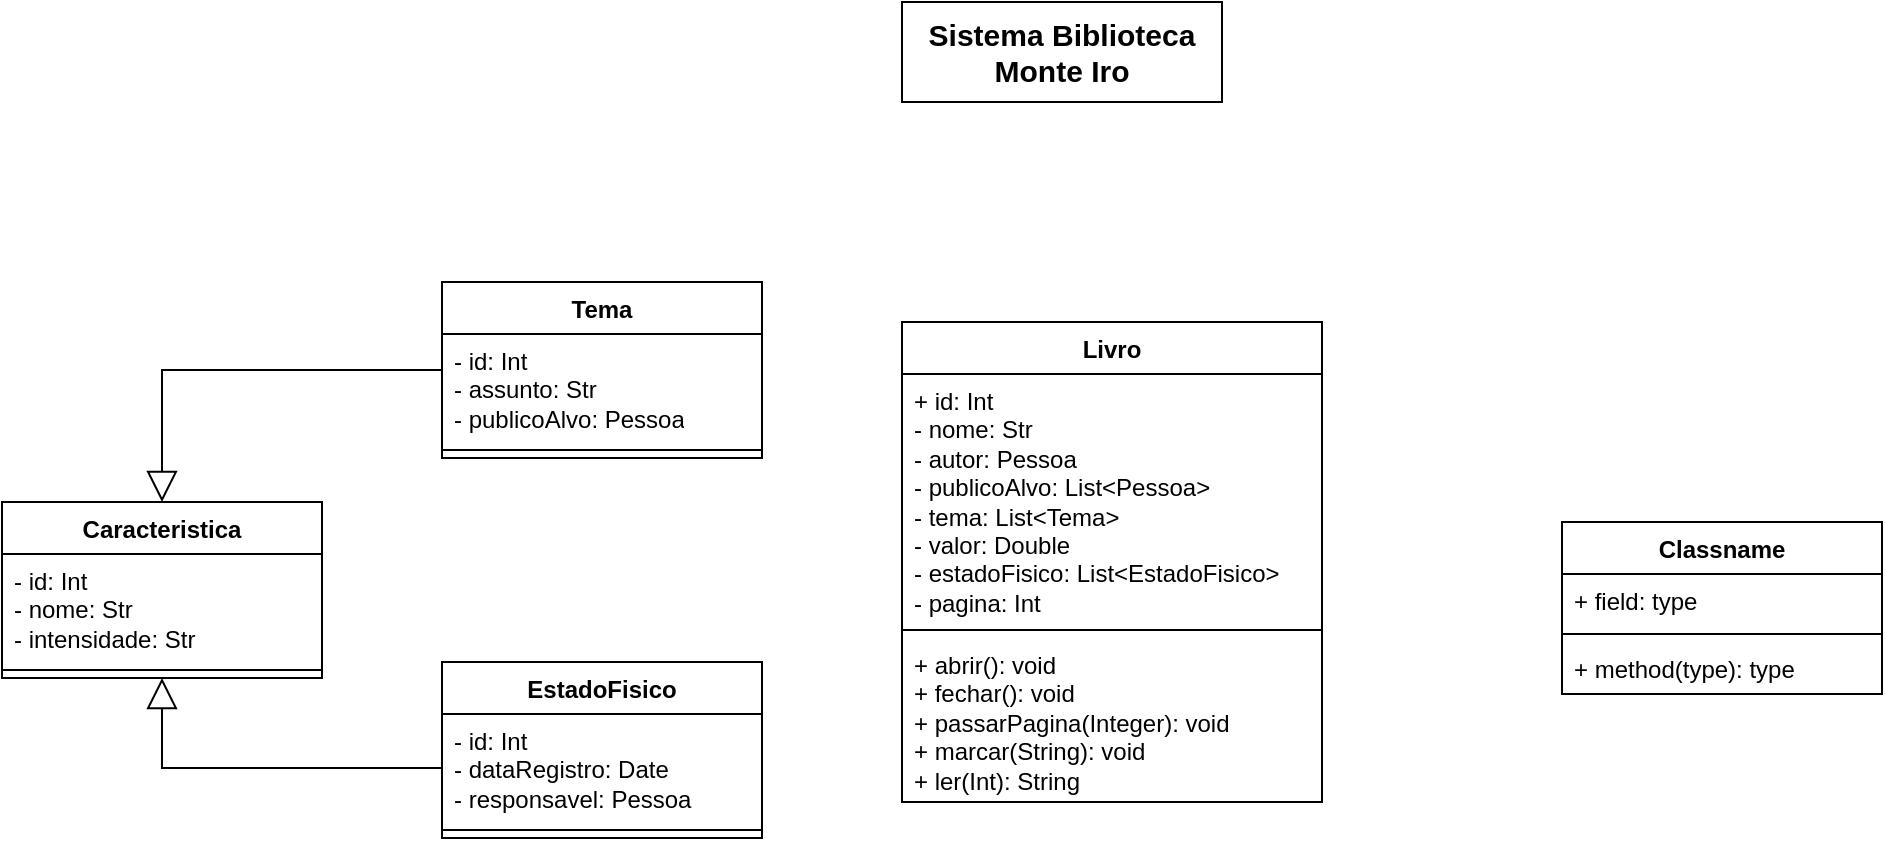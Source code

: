 <mxfile version="24.3.1" type="github">
  <diagram name="Página-1" id="3LOxqgyQ5ESFe8T1yTyt">
    <mxGraphModel dx="1700" dy="1689" grid="1" gridSize="10" guides="1" tooltips="1" connect="1" arrows="1" fold="1" page="1" pageScale="1" pageWidth="827" pageHeight="1169" math="0" shadow="0">
      <root>
        <mxCell id="0" />
        <mxCell id="1" parent="0" />
        <mxCell id="CtYGhICR3tEIGLf4jRE0-1" value="EstadoFisico" style="swimlane;fontStyle=1;align=center;verticalAlign=top;childLayout=stackLayout;horizontal=1;startSize=26;horizontalStack=0;resizeParent=1;resizeParentMax=0;resizeLast=0;collapsible=1;marginBottom=0;whiteSpace=wrap;html=1;" vertex="1" parent="1">
          <mxGeometry x="60" y="310" width="160" height="88" as="geometry" />
        </mxCell>
        <mxCell id="CtYGhICR3tEIGLf4jRE0-2" value="- id: Int&lt;div&gt;- dataRegistro: Date&lt;/div&gt;&lt;div&gt;- responsavel: Pessoa&lt;/div&gt;" style="text;strokeColor=none;fillColor=none;align=left;verticalAlign=top;spacingLeft=4;spacingRight=4;overflow=hidden;rotatable=0;points=[[0,0.5],[1,0.5]];portConstraint=eastwest;whiteSpace=wrap;html=1;" vertex="1" parent="CtYGhICR3tEIGLf4jRE0-1">
          <mxGeometry y="26" width="160" height="54" as="geometry" />
        </mxCell>
        <mxCell id="CtYGhICR3tEIGLf4jRE0-3" value="" style="line;strokeWidth=1;fillColor=none;align=left;verticalAlign=middle;spacingTop=-1;spacingLeft=3;spacingRight=3;rotatable=0;labelPosition=right;points=[];portConstraint=eastwest;strokeColor=inherit;" vertex="1" parent="CtYGhICR3tEIGLf4jRE0-1">
          <mxGeometry y="80" width="160" height="8" as="geometry" />
        </mxCell>
        <mxCell id="CtYGhICR3tEIGLf4jRE0-5" value="Classname" style="swimlane;fontStyle=1;align=center;verticalAlign=top;childLayout=stackLayout;horizontal=1;startSize=26;horizontalStack=0;resizeParent=1;resizeParentMax=0;resizeLast=0;collapsible=1;marginBottom=0;whiteSpace=wrap;html=1;" vertex="1" parent="1">
          <mxGeometry x="620" y="240" width="160" height="86" as="geometry" />
        </mxCell>
        <mxCell id="CtYGhICR3tEIGLf4jRE0-6" value="+ field: type" style="text;strokeColor=none;fillColor=none;align=left;verticalAlign=top;spacingLeft=4;spacingRight=4;overflow=hidden;rotatable=0;points=[[0,0.5],[1,0.5]];portConstraint=eastwest;whiteSpace=wrap;html=1;" vertex="1" parent="CtYGhICR3tEIGLf4jRE0-5">
          <mxGeometry y="26" width="160" height="26" as="geometry" />
        </mxCell>
        <mxCell id="CtYGhICR3tEIGLf4jRE0-7" value="" style="line;strokeWidth=1;fillColor=none;align=left;verticalAlign=middle;spacingTop=-1;spacingLeft=3;spacingRight=3;rotatable=0;labelPosition=right;points=[];portConstraint=eastwest;strokeColor=inherit;" vertex="1" parent="CtYGhICR3tEIGLf4jRE0-5">
          <mxGeometry y="52" width="160" height="8" as="geometry" />
        </mxCell>
        <mxCell id="CtYGhICR3tEIGLf4jRE0-8" value="+ method(type): type" style="text;strokeColor=none;fillColor=none;align=left;verticalAlign=top;spacingLeft=4;spacingRight=4;overflow=hidden;rotatable=0;points=[[0,0.5],[1,0.5]];portConstraint=eastwest;whiteSpace=wrap;html=1;" vertex="1" parent="CtYGhICR3tEIGLf4jRE0-5">
          <mxGeometry y="60" width="160" height="26" as="geometry" />
        </mxCell>
        <mxCell id="CtYGhICR3tEIGLf4jRE0-9" value="Livro" style="swimlane;fontStyle=1;align=center;verticalAlign=top;childLayout=stackLayout;horizontal=1;startSize=26;horizontalStack=0;resizeParent=1;resizeParentMax=0;resizeLast=0;collapsible=1;marginBottom=0;whiteSpace=wrap;html=1;" vertex="1" parent="1">
          <mxGeometry x="290" y="140" width="210" height="240" as="geometry" />
        </mxCell>
        <mxCell id="CtYGhICR3tEIGLf4jRE0-10" value="+ id: Int&lt;div&gt;- nome: Str&lt;/div&gt;&lt;div&gt;- autor: Pessoa&lt;/div&gt;&lt;div&gt;- publicoAlvo: List&amp;lt;Pessoa&amp;gt;&amp;nbsp;&lt;/div&gt;&lt;div&gt;- tema: List&amp;lt;Tema&amp;gt;&lt;/div&gt;&lt;div&gt;- valor: Double&lt;/div&gt;&lt;div&gt;- estadoFisico: List&amp;lt;EstadoFisico&amp;gt;&lt;/div&gt;&lt;div&gt;- pagina: Int&lt;/div&gt;" style="text;strokeColor=none;fillColor=none;align=left;verticalAlign=top;spacingLeft=4;spacingRight=4;overflow=hidden;rotatable=0;points=[[0,0.5],[1,0.5]];portConstraint=eastwest;whiteSpace=wrap;html=1;" vertex="1" parent="CtYGhICR3tEIGLf4jRE0-9">
          <mxGeometry y="26" width="210" height="124" as="geometry" />
        </mxCell>
        <mxCell id="CtYGhICR3tEIGLf4jRE0-11" value="" style="line;strokeWidth=1;fillColor=none;align=left;verticalAlign=middle;spacingTop=-1;spacingLeft=3;spacingRight=3;rotatable=0;labelPosition=right;points=[];portConstraint=eastwest;strokeColor=inherit;" vertex="1" parent="CtYGhICR3tEIGLf4jRE0-9">
          <mxGeometry y="150" width="210" height="8" as="geometry" />
        </mxCell>
        <mxCell id="CtYGhICR3tEIGLf4jRE0-12" value="+ abrir(): void&lt;div&gt;+ fechar(): void&lt;/div&gt;&lt;div&gt;+ passarPagina(Integer): void&lt;/div&gt;&lt;div&gt;+ marcar(String): void&lt;/div&gt;&lt;div&gt;+ ler(Int): String&lt;/div&gt;" style="text;strokeColor=none;fillColor=none;align=left;verticalAlign=top;spacingLeft=4;spacingRight=4;overflow=hidden;rotatable=0;points=[[0,0.5],[1,0.5]];portConstraint=eastwest;whiteSpace=wrap;html=1;" vertex="1" parent="CtYGhICR3tEIGLf4jRE0-9">
          <mxGeometry y="158" width="210" height="82" as="geometry" />
        </mxCell>
        <mxCell id="CtYGhICR3tEIGLf4jRE0-22" style="edgeStyle=orthogonalEdgeStyle;rounded=0;orthogonalLoop=1;jettySize=auto;html=1;entryX=0.5;entryY=0;entryDx=0;entryDy=0;endArrow=block;endFill=0;endSize=13;" edge="1" parent="1" source="CtYGhICR3tEIGLf4jRE0-13" target="CtYGhICR3tEIGLf4jRE0-18">
          <mxGeometry relative="1" as="geometry" />
        </mxCell>
        <mxCell id="CtYGhICR3tEIGLf4jRE0-13" value="Tema" style="swimlane;fontStyle=1;align=center;verticalAlign=top;childLayout=stackLayout;horizontal=1;startSize=26;horizontalStack=0;resizeParent=1;resizeParentMax=0;resizeLast=0;collapsible=1;marginBottom=0;whiteSpace=wrap;html=1;" vertex="1" parent="1">
          <mxGeometry x="60" y="120" width="160" height="88" as="geometry" />
        </mxCell>
        <mxCell id="CtYGhICR3tEIGLf4jRE0-14" value="- id: Int&lt;div&gt;- assunto: Str&lt;/div&gt;&lt;div&gt;- publicoAlvo: Pessoa&lt;/div&gt;" style="text;strokeColor=none;fillColor=none;align=left;verticalAlign=top;spacingLeft=4;spacingRight=4;overflow=hidden;rotatable=0;points=[[0,0.5],[1,0.5]];portConstraint=eastwest;whiteSpace=wrap;html=1;" vertex="1" parent="CtYGhICR3tEIGLf4jRE0-13">
          <mxGeometry y="26" width="160" height="54" as="geometry" />
        </mxCell>
        <mxCell id="CtYGhICR3tEIGLf4jRE0-15" value="" style="line;strokeWidth=1;fillColor=none;align=left;verticalAlign=middle;spacingTop=-1;spacingLeft=3;spacingRight=3;rotatable=0;labelPosition=right;points=[];portConstraint=eastwest;strokeColor=inherit;" vertex="1" parent="CtYGhICR3tEIGLf4jRE0-13">
          <mxGeometry y="80" width="160" height="8" as="geometry" />
        </mxCell>
        <mxCell id="CtYGhICR3tEIGLf4jRE0-17" value="&lt;b&gt;&lt;font style=&quot;font-size: 15px;&quot;&gt;Sistema Biblioteca Monte Iro&lt;/font&gt;&lt;/b&gt;" style="html=1;whiteSpace=wrap;" vertex="1" parent="1">
          <mxGeometry x="290" y="-20" width="160" height="50" as="geometry" />
        </mxCell>
        <mxCell id="CtYGhICR3tEIGLf4jRE0-18" value="Caracteristica" style="swimlane;fontStyle=1;align=center;verticalAlign=top;childLayout=stackLayout;horizontal=1;startSize=26;horizontalStack=0;resizeParent=1;resizeParentMax=0;resizeLast=0;collapsible=1;marginBottom=0;whiteSpace=wrap;html=1;" vertex="1" parent="1">
          <mxGeometry x="-160" y="230" width="160" height="88" as="geometry" />
        </mxCell>
        <mxCell id="CtYGhICR3tEIGLf4jRE0-19" value="- id: Int&lt;div&gt;- nome: Str&lt;/div&gt;&lt;div&gt;- intensidade: Str&lt;/div&gt;&lt;div&gt;&lt;br&gt;&lt;/div&gt;" style="text;strokeColor=none;fillColor=none;align=left;verticalAlign=top;spacingLeft=4;spacingRight=4;overflow=hidden;rotatable=0;points=[[0,0.5],[1,0.5]];portConstraint=eastwest;whiteSpace=wrap;html=1;" vertex="1" parent="CtYGhICR3tEIGLf4jRE0-18">
          <mxGeometry y="26" width="160" height="54" as="geometry" />
        </mxCell>
        <mxCell id="CtYGhICR3tEIGLf4jRE0-20" value="" style="line;strokeWidth=1;fillColor=none;align=left;verticalAlign=middle;spacingTop=-1;spacingLeft=3;spacingRight=3;rotatable=0;labelPosition=right;points=[];portConstraint=eastwest;strokeColor=inherit;" vertex="1" parent="CtYGhICR3tEIGLf4jRE0-18">
          <mxGeometry y="80" width="160" height="8" as="geometry" />
        </mxCell>
        <mxCell id="CtYGhICR3tEIGLf4jRE0-23" style="edgeStyle=orthogonalEdgeStyle;rounded=0;orthogonalLoop=1;jettySize=auto;html=1;entryX=0.5;entryY=1;entryDx=0;entryDy=0;endArrow=block;endFill=0;endSize=13;" edge="1" parent="1" source="CtYGhICR3tEIGLf4jRE0-2" target="CtYGhICR3tEIGLf4jRE0-18">
          <mxGeometry relative="1" as="geometry" />
        </mxCell>
      </root>
    </mxGraphModel>
  </diagram>
</mxfile>
